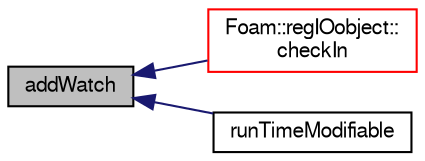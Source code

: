 digraph "addWatch"
{
  bgcolor="transparent";
  edge [fontname="FreeSans",fontsize="10",labelfontname="FreeSans",labelfontsize="10"];
  node [fontname="FreeSans",fontsize="10",shape=record];
  rankdir="LR";
  Node7744 [label="addWatch",height=0.2,width=0.4,color="black", fillcolor="grey75", style="filled", fontcolor="black"];
  Node7744 -> Node7745 [dir="back",color="midnightblue",fontsize="10",style="solid",fontname="FreeSans"];
  Node7745 [label="Foam::regIOobject::\lcheckIn",height=0.2,width=0.4,color="red",URL="$a26334.html#af9e300b410088279d671077efe9751f8",tooltip="Add object to registry. "];
  Node7744 -> Node7781 [dir="back",color="midnightblue",fontsize="10",style="solid",fontname="FreeSans"];
  Node7781 [label="runTimeModifiable",height=0.2,width=0.4,color="black",URL="$a26350.html#a6b0d82b6a40b7f9c7627d6ccffd54c82",tooltip="Supports re-reading. "];
}
